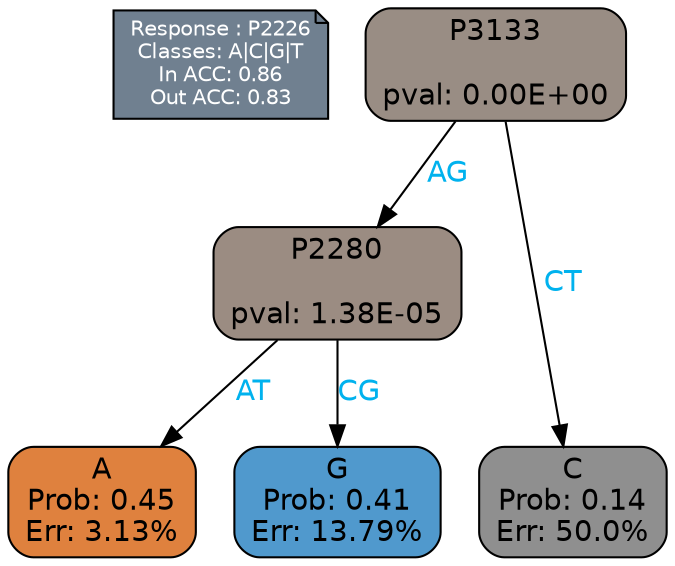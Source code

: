 digraph Tree {
node [shape=box, style="filled, rounded", color="black", fontname=helvetica] ;
graph [ranksep=equally, splines=polylines, bgcolor=transparent, dpi=600] ;
edge [fontname=helvetica] ;
LEGEND [label="Response : P2226
Classes: A|C|G|T
In ACC: 0.86
Out ACC: 0.83
",shape=note,align=left,style=filled,fillcolor="slategray",fontcolor="white",fontsize=10];1 [label="P3133

pval: 0.00E+00", fillcolor="#998d84"] ;
2 [label="P2280

pval: 1.38E-05", fillcolor="#9b8c82"] ;
3 [label="A
Prob: 0.45
Err: 3.13%", fillcolor="#df813e"] ;
4 [label="G
Prob: 0.41
Err: 13.79%", fillcolor="#5099cd"] ;
5 [label="C
Prob: 0.14
Err: 50.0%", fillcolor="#8f8f8f"] ;
1 -> 2 [label="AG",fontcolor=deepskyblue2] ;
1 -> 5 [label="CT",fontcolor=deepskyblue2] ;
2 -> 3 [label="AT",fontcolor=deepskyblue2] ;
2 -> 4 [label="CG",fontcolor=deepskyblue2] ;
{rank = same; 3;4;5;}{rank = same; LEGEND;1;}}